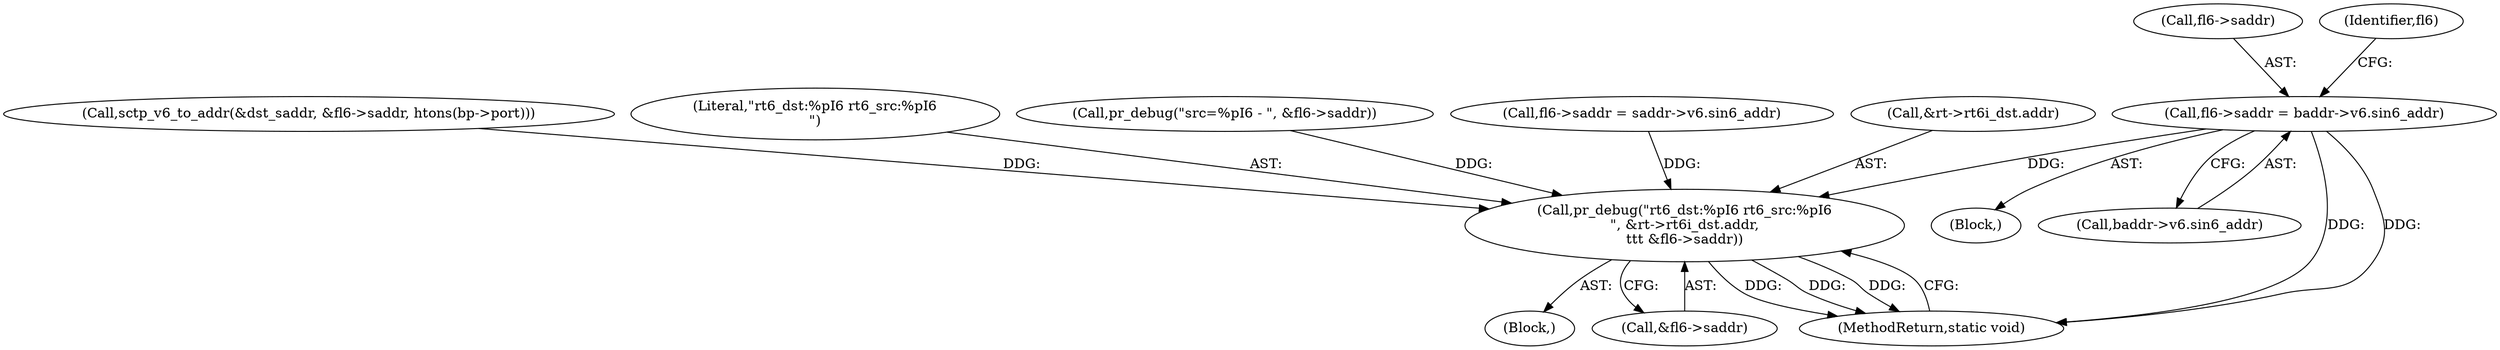 digraph "0_linux_95ee62083cb6453e056562d91f597552021e6ae7@pointer" {
"1000389" [label="(Call,fl6->saddr = baddr->v6.sin6_addr)"];
"1000445" [label="(Call,pr_debug(\"rt6_dst:%pI6 rt6_src:%pI6\n\", &rt->rt6i_dst.addr,\n\t\t\t &fl6->saddr))"];
"1000388" [label="(Block,)"];
"1000275" [label="(Call,sctp_v6_to_addr(&dst_saddr, &fl6->saddr, htons(bp->port)))"];
"1000390" [label="(Call,fl6->saddr)"];
"1000446" [label="(Literal,\"rt6_dst:%pI6 rt6_src:%pI6\n\")"];
"1000393" [label="(Call,baddr->v6.sin6_addr)"];
"1000400" [label="(Identifier,fl6)"];
"1000389" [label="(Call,fl6->saddr = baddr->v6.sin6_addr)"];
"1000419" [label="(Block,)"];
"1000239" [label="(Call,pr_debug(\"src=%pI6 - \", &fl6->saddr))"];
"1000221" [label="(Call,fl6->saddr = saddr->v6.sin6_addr)"];
"1000445" [label="(Call,pr_debug(\"rt6_dst:%pI6 rt6_src:%pI6\n\", &rt->rt6i_dst.addr,\n\t\t\t &fl6->saddr))"];
"1000453" [label="(Call,&fl6->saddr)"];
"1000466" [label="(MethodReturn,static void)"];
"1000447" [label="(Call,&rt->rt6i_dst.addr)"];
"1000389" -> "1000388"  [label="AST: "];
"1000389" -> "1000393"  [label="CFG: "];
"1000390" -> "1000389"  [label="AST: "];
"1000393" -> "1000389"  [label="AST: "];
"1000400" -> "1000389"  [label="CFG: "];
"1000389" -> "1000466"  [label="DDG: "];
"1000389" -> "1000466"  [label="DDG: "];
"1000389" -> "1000445"  [label="DDG: "];
"1000445" -> "1000419"  [label="AST: "];
"1000445" -> "1000453"  [label="CFG: "];
"1000446" -> "1000445"  [label="AST: "];
"1000447" -> "1000445"  [label="AST: "];
"1000453" -> "1000445"  [label="AST: "];
"1000466" -> "1000445"  [label="CFG: "];
"1000445" -> "1000466"  [label="DDG: "];
"1000445" -> "1000466"  [label="DDG: "];
"1000445" -> "1000466"  [label="DDG: "];
"1000221" -> "1000445"  [label="DDG: "];
"1000275" -> "1000445"  [label="DDG: "];
"1000239" -> "1000445"  [label="DDG: "];
}
